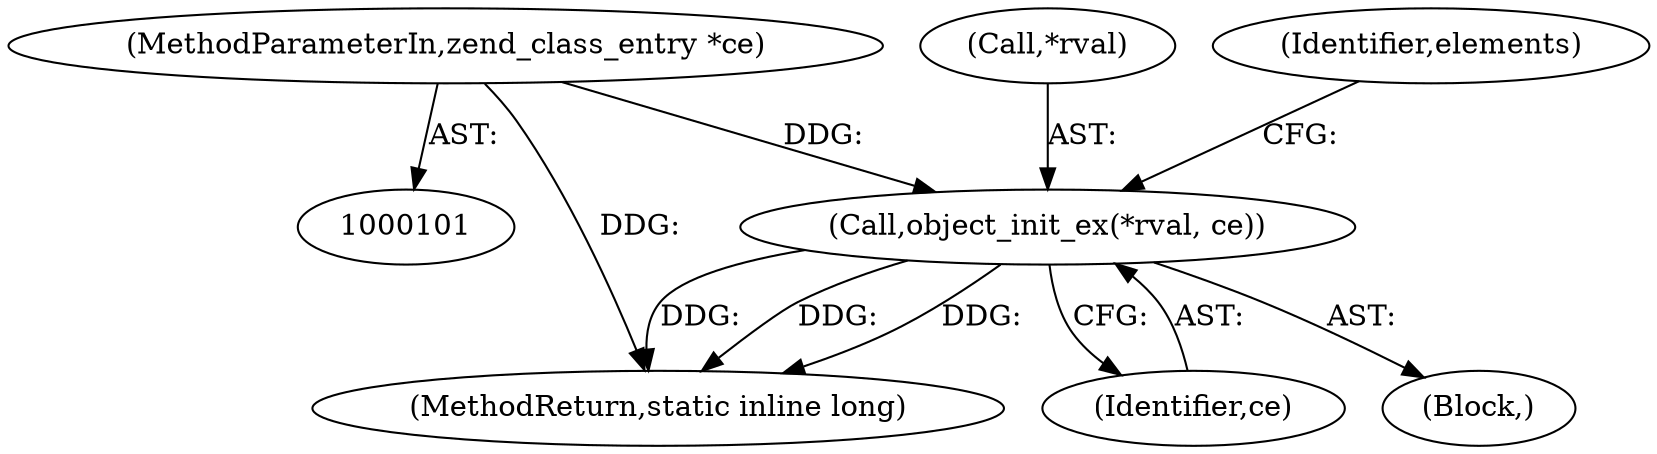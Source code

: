 digraph "0_php-src_16b3003ffc6393e250f069aa28a78dc5a2c064b2@pointer" {
"1000103" [label="(MethodParameterIn,zend_class_entry *ce)"];
"1000139" [label="(Call,object_init_ex(*rval, ce))"];
"1000138" [label="(Block,)"];
"1000103" [label="(MethodParameterIn,zend_class_entry *ce)"];
"1000139" [label="(Call,object_init_ex(*rval, ce))"];
"1000156" [label="(MethodReturn,static inline long)"];
"1000140" [label="(Call,*rval)"];
"1000142" [label="(Identifier,ce)"];
"1000155" [label="(Identifier,elements)"];
"1000103" -> "1000101"  [label="AST: "];
"1000103" -> "1000156"  [label="DDG: "];
"1000103" -> "1000139"  [label="DDG: "];
"1000139" -> "1000138"  [label="AST: "];
"1000139" -> "1000142"  [label="CFG: "];
"1000140" -> "1000139"  [label="AST: "];
"1000142" -> "1000139"  [label="AST: "];
"1000155" -> "1000139"  [label="CFG: "];
"1000139" -> "1000156"  [label="DDG: "];
"1000139" -> "1000156"  [label="DDG: "];
"1000139" -> "1000156"  [label="DDG: "];
}
